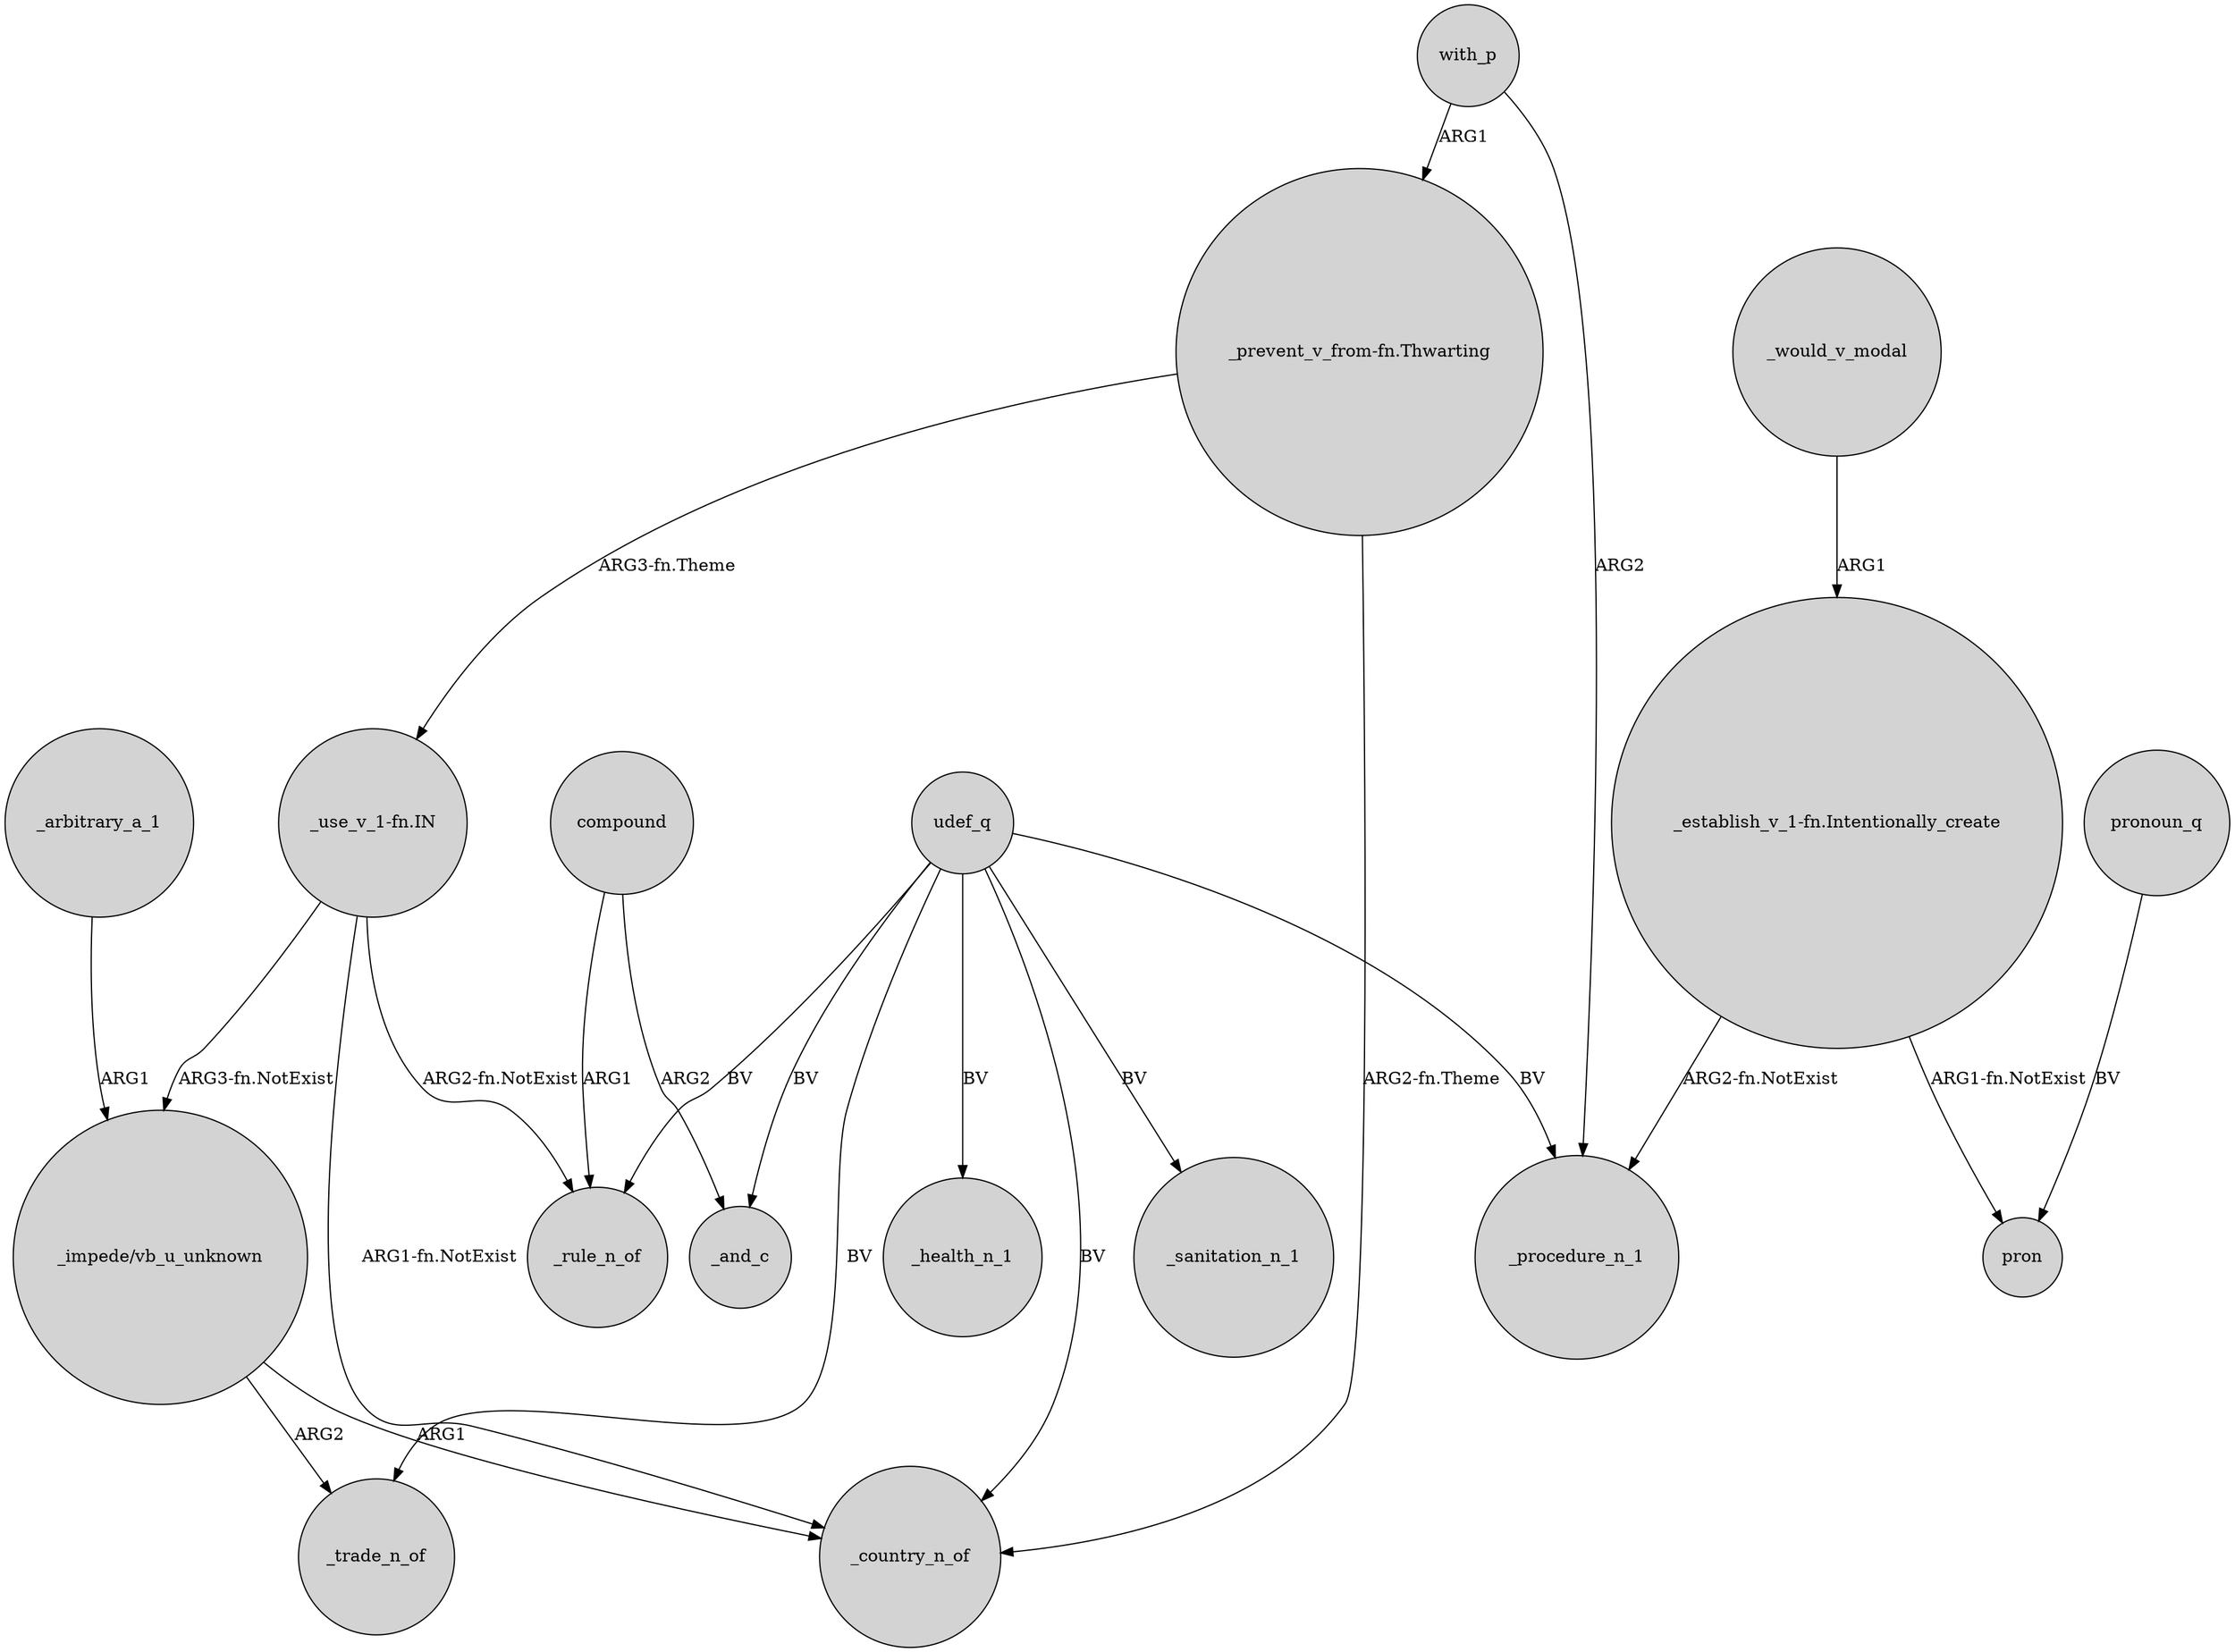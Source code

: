 digraph {
	node [shape=circle style=filled]
	udef_q -> _rule_n_of [label=BV]
	udef_q -> _trade_n_of [label=BV]
	with_p -> _procedure_n_1 [label=ARG2]
	"_impede/vb_u_unknown" -> _country_n_of [label=ARG1]
	udef_q -> _procedure_n_1 [label=BV]
	compound -> _rule_n_of [label=ARG1]
	"_establish_v_1-fn.Intentionally_create" -> _procedure_n_1 [label="ARG2-fn.NotExist"]
	_would_v_modal -> "_establish_v_1-fn.Intentionally_create" [label=ARG1]
	"_prevent_v_from-fn.Thwarting" -> "_use_v_1-fn.IN" [label="ARG3-fn.Theme"]
	_arbitrary_a_1 -> "_impede/vb_u_unknown" [label=ARG1]
	"_use_v_1-fn.IN" -> _country_n_of [label="ARG1-fn.NotExist"]
	udef_q -> _country_n_of [label=BV]
	pronoun_q -> pron [label=BV]
	with_p -> "_prevent_v_from-fn.Thwarting" [label=ARG1]
	udef_q -> _sanitation_n_1 [label=BV]
	compound -> _and_c [label=ARG2]
	"_use_v_1-fn.IN" -> "_impede/vb_u_unknown" [label="ARG3-fn.NotExist"]
	"_impede/vb_u_unknown" -> _trade_n_of [label=ARG2]
	udef_q -> _health_n_1 [label=BV]
	"_prevent_v_from-fn.Thwarting" -> _country_n_of [label="ARG2-fn.Theme"]
	"_establish_v_1-fn.Intentionally_create" -> pron [label="ARG1-fn.NotExist"]
	udef_q -> _and_c [label=BV]
	"_use_v_1-fn.IN" -> _rule_n_of [label="ARG2-fn.NotExist"]
}
